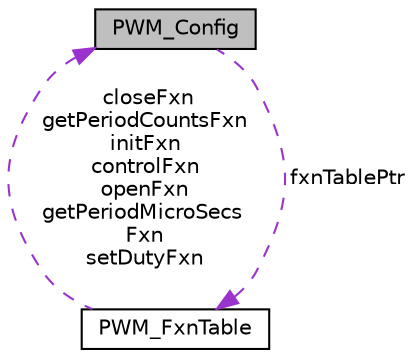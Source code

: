 digraph "PWM_Config"
{
  edge [fontname="Helvetica",fontsize="10",labelfontname="Helvetica",labelfontsize="10"];
  node [fontname="Helvetica",fontsize="10",shape=record];
  Node1 [label="PWM_Config",height=0.2,width=0.4,color="black", fillcolor="grey75", style="filled", fontcolor="black"];
  Node2 -> Node1 [dir="back",color="darkorchid3",fontsize="10",style="dashed",label=" fxnTablePtr" ,fontname="Helvetica"];
  Node2 [label="PWM_FxnTable",height=0.2,width=0.4,color="black", fillcolor="white", style="filled",URL="$struct_p_w_m___fxn_table.html",tooltip="The definition of a PWM function table that contains the required set of functions to control a speci..."];
  Node1 -> Node2 [dir="back",color="darkorchid3",fontsize="10",style="dashed",label=" closeFxn\ngetPeriodCountsFxn\ninitFxn\ncontrolFxn\nopenFxn\ngetPeriodMicroSecs\lFxn\nsetDutyFxn" ,fontname="Helvetica"];
}
